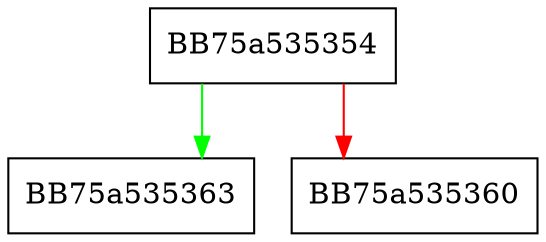 digraph AllFileScanCustomAsrRulesDisabled {
  node [shape="box"];
  graph [splines=ortho];
  BB75a535354 -> BB75a535363 [color="green"];
  BB75a535354 -> BB75a535360 [color="red"];
}